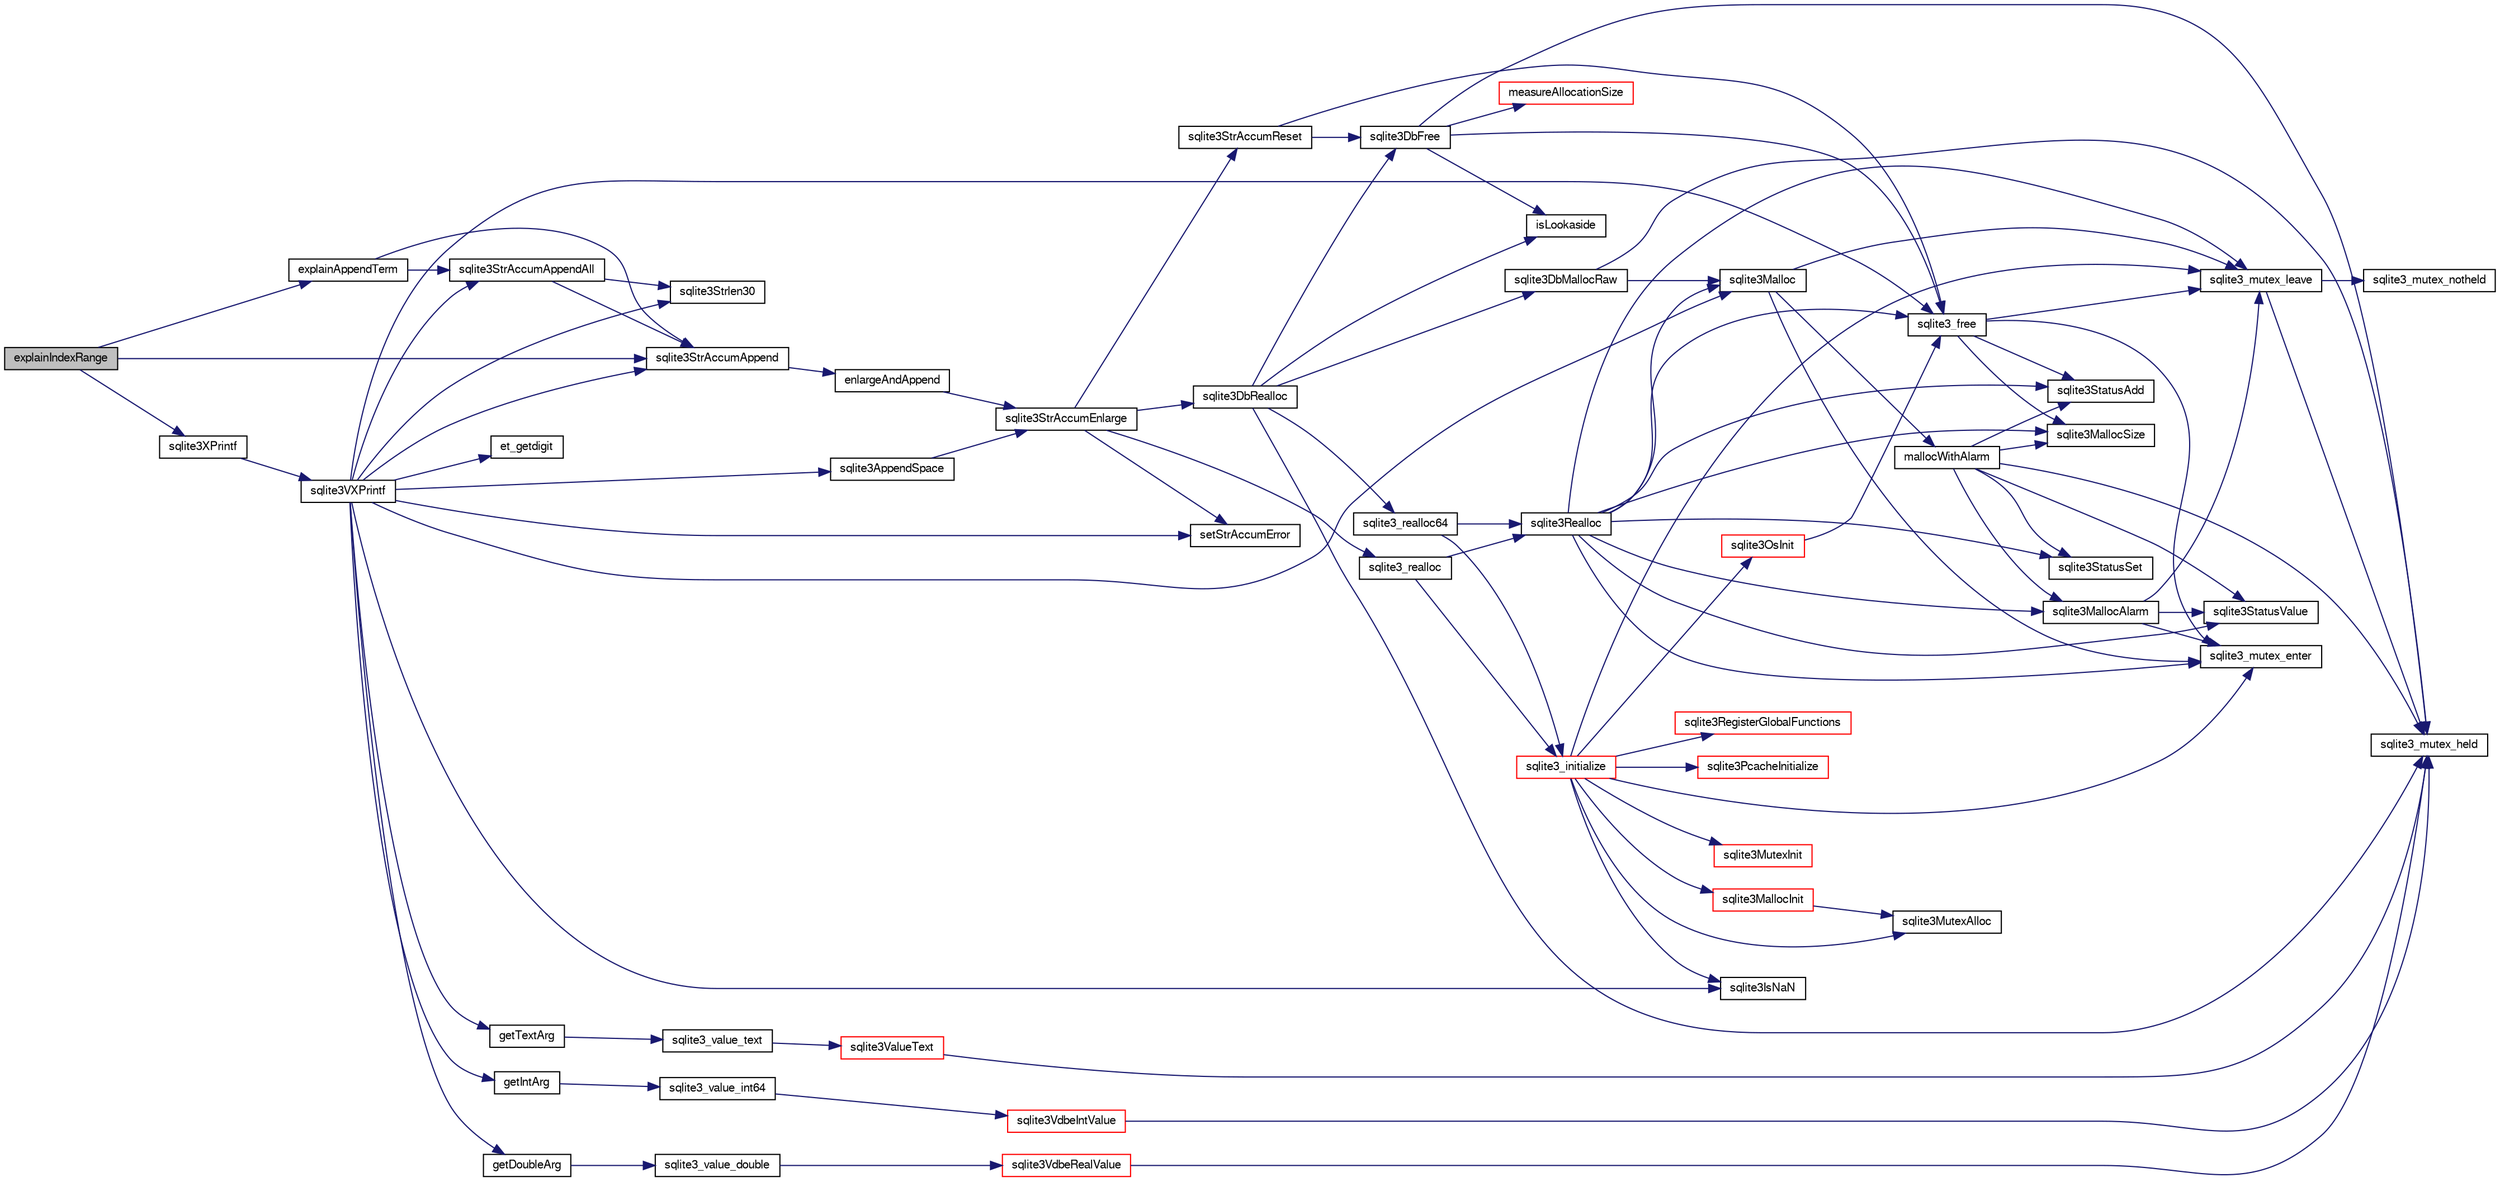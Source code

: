 digraph "explainIndexRange"
{
  edge [fontname="FreeSans",fontsize="10",labelfontname="FreeSans",labelfontsize="10"];
  node [fontname="FreeSans",fontsize="10",shape=record];
  rankdir="LR";
  Node98845 [label="explainIndexRange",height=0.2,width=0.4,color="black", fillcolor="grey75", style="filled", fontcolor="black"];
  Node98845 -> Node98846 [color="midnightblue",fontsize="10",style="solid",fontname="FreeSans"];
  Node98846 [label="sqlite3StrAccumAppend",height=0.2,width=0.4,color="black", fillcolor="white", style="filled",URL="$sqlite3_8c.html#a56664fa33def33c5a5245b623441d5e0"];
  Node98846 -> Node98847 [color="midnightblue",fontsize="10",style="solid",fontname="FreeSans"];
  Node98847 [label="enlargeAndAppend",height=0.2,width=0.4,color="black", fillcolor="white", style="filled",URL="$sqlite3_8c.html#a25b21e61dc0883d849890eaa8a18088a"];
  Node98847 -> Node98848 [color="midnightblue",fontsize="10",style="solid",fontname="FreeSans"];
  Node98848 [label="sqlite3StrAccumEnlarge",height=0.2,width=0.4,color="black", fillcolor="white", style="filled",URL="$sqlite3_8c.html#a38976500a97c69d65086eeccca82dd96"];
  Node98848 -> Node98849 [color="midnightblue",fontsize="10",style="solid",fontname="FreeSans"];
  Node98849 [label="setStrAccumError",height=0.2,width=0.4,color="black", fillcolor="white", style="filled",URL="$sqlite3_8c.html#a3dc479a1fc8ba1ab8edfe51f8a0b102c"];
  Node98848 -> Node98850 [color="midnightblue",fontsize="10",style="solid",fontname="FreeSans"];
  Node98850 [label="sqlite3StrAccumReset",height=0.2,width=0.4,color="black", fillcolor="white", style="filled",URL="$sqlite3_8c.html#ad7e70f4ec9d2fa3a63a371e2c7c555d8"];
  Node98850 -> Node98851 [color="midnightblue",fontsize="10",style="solid",fontname="FreeSans"];
  Node98851 [label="sqlite3DbFree",height=0.2,width=0.4,color="black", fillcolor="white", style="filled",URL="$sqlite3_8c.html#ac70ab821a6607b4a1b909582dc37a069"];
  Node98851 -> Node98852 [color="midnightblue",fontsize="10",style="solid",fontname="FreeSans"];
  Node98852 [label="sqlite3_mutex_held",height=0.2,width=0.4,color="black", fillcolor="white", style="filled",URL="$sqlite3_8c.html#acf77da68932b6bc163c5e68547ecc3e7"];
  Node98851 -> Node98853 [color="midnightblue",fontsize="10",style="solid",fontname="FreeSans"];
  Node98853 [label="measureAllocationSize",height=0.2,width=0.4,color="red", fillcolor="white", style="filled",URL="$sqlite3_8c.html#a45731e644a22fdb756e2b6337224217a"];
  Node98851 -> Node98856 [color="midnightblue",fontsize="10",style="solid",fontname="FreeSans"];
  Node98856 [label="isLookaside",height=0.2,width=0.4,color="black", fillcolor="white", style="filled",URL="$sqlite3_8c.html#a770fa05ff9717b75e16f4d968a77b897"];
  Node98851 -> Node98857 [color="midnightblue",fontsize="10",style="solid",fontname="FreeSans"];
  Node98857 [label="sqlite3_free",height=0.2,width=0.4,color="black", fillcolor="white", style="filled",URL="$sqlite3_8c.html#a6552349e36a8a691af5487999ab09519"];
  Node98857 -> Node98858 [color="midnightblue",fontsize="10",style="solid",fontname="FreeSans"];
  Node98858 [label="sqlite3_mutex_enter",height=0.2,width=0.4,color="black", fillcolor="white", style="filled",URL="$sqlite3_8c.html#a1c12cde690bd89f104de5cbad12a6bf5"];
  Node98857 -> Node98859 [color="midnightblue",fontsize="10",style="solid",fontname="FreeSans"];
  Node98859 [label="sqlite3StatusAdd",height=0.2,width=0.4,color="black", fillcolor="white", style="filled",URL="$sqlite3_8c.html#afa029f93586aeab4cc85360905dae9cd"];
  Node98857 -> Node98855 [color="midnightblue",fontsize="10",style="solid",fontname="FreeSans"];
  Node98855 [label="sqlite3MallocSize",height=0.2,width=0.4,color="black", fillcolor="white", style="filled",URL="$sqlite3_8c.html#acf5d2a5f35270bafb050bd2def576955"];
  Node98857 -> Node98860 [color="midnightblue",fontsize="10",style="solid",fontname="FreeSans"];
  Node98860 [label="sqlite3_mutex_leave",height=0.2,width=0.4,color="black", fillcolor="white", style="filled",URL="$sqlite3_8c.html#a5838d235601dbd3c1fa993555c6bcc93"];
  Node98860 -> Node98852 [color="midnightblue",fontsize="10",style="solid",fontname="FreeSans"];
  Node98860 -> Node98861 [color="midnightblue",fontsize="10",style="solid",fontname="FreeSans"];
  Node98861 [label="sqlite3_mutex_notheld",height=0.2,width=0.4,color="black", fillcolor="white", style="filled",URL="$sqlite3_8c.html#a83967c837c1c000d3b5adcfaa688f5dc"];
  Node98850 -> Node98857 [color="midnightblue",fontsize="10",style="solid",fontname="FreeSans"];
  Node98848 -> Node98862 [color="midnightblue",fontsize="10",style="solid",fontname="FreeSans"];
  Node98862 [label="sqlite3DbRealloc",height=0.2,width=0.4,color="black", fillcolor="white", style="filled",URL="$sqlite3_8c.html#ae028f4902a9d29bcaf310ff289ee87dc"];
  Node98862 -> Node98852 [color="midnightblue",fontsize="10",style="solid",fontname="FreeSans"];
  Node98862 -> Node98863 [color="midnightblue",fontsize="10",style="solid",fontname="FreeSans"];
  Node98863 [label="sqlite3DbMallocRaw",height=0.2,width=0.4,color="black", fillcolor="white", style="filled",URL="$sqlite3_8c.html#abbe8be0cf7175e11ddc3e2218fad924e"];
  Node98863 -> Node98852 [color="midnightblue",fontsize="10",style="solid",fontname="FreeSans"];
  Node98863 -> Node98864 [color="midnightblue",fontsize="10",style="solid",fontname="FreeSans"];
  Node98864 [label="sqlite3Malloc",height=0.2,width=0.4,color="black", fillcolor="white", style="filled",URL="$sqlite3_8c.html#a361a2eaa846b1885f123abe46f5d8b2b"];
  Node98864 -> Node98858 [color="midnightblue",fontsize="10",style="solid",fontname="FreeSans"];
  Node98864 -> Node98865 [color="midnightblue",fontsize="10",style="solid",fontname="FreeSans"];
  Node98865 [label="mallocWithAlarm",height=0.2,width=0.4,color="black", fillcolor="white", style="filled",URL="$sqlite3_8c.html#ab070d5cf8e48ec8a6a43cf025d48598b"];
  Node98865 -> Node98852 [color="midnightblue",fontsize="10",style="solid",fontname="FreeSans"];
  Node98865 -> Node98866 [color="midnightblue",fontsize="10",style="solid",fontname="FreeSans"];
  Node98866 [label="sqlite3StatusSet",height=0.2,width=0.4,color="black", fillcolor="white", style="filled",URL="$sqlite3_8c.html#afec7586c01fcb5ea17dc9d7725a589d9"];
  Node98865 -> Node98867 [color="midnightblue",fontsize="10",style="solid",fontname="FreeSans"];
  Node98867 [label="sqlite3StatusValue",height=0.2,width=0.4,color="black", fillcolor="white", style="filled",URL="$sqlite3_8c.html#a30b8ac296c6e200c1fa57708d52c6ef6"];
  Node98865 -> Node98868 [color="midnightblue",fontsize="10",style="solid",fontname="FreeSans"];
  Node98868 [label="sqlite3MallocAlarm",height=0.2,width=0.4,color="black", fillcolor="white", style="filled",URL="$sqlite3_8c.html#ada66988e8471d1198f3219c062377508"];
  Node98868 -> Node98867 [color="midnightblue",fontsize="10",style="solid",fontname="FreeSans"];
  Node98868 -> Node98860 [color="midnightblue",fontsize="10",style="solid",fontname="FreeSans"];
  Node98868 -> Node98858 [color="midnightblue",fontsize="10",style="solid",fontname="FreeSans"];
  Node98865 -> Node98855 [color="midnightblue",fontsize="10",style="solid",fontname="FreeSans"];
  Node98865 -> Node98859 [color="midnightblue",fontsize="10",style="solid",fontname="FreeSans"];
  Node98864 -> Node98860 [color="midnightblue",fontsize="10",style="solid",fontname="FreeSans"];
  Node98862 -> Node98856 [color="midnightblue",fontsize="10",style="solid",fontname="FreeSans"];
  Node98862 -> Node98851 [color="midnightblue",fontsize="10",style="solid",fontname="FreeSans"];
  Node98862 -> Node98869 [color="midnightblue",fontsize="10",style="solid",fontname="FreeSans"];
  Node98869 [label="sqlite3_realloc64",height=0.2,width=0.4,color="black", fillcolor="white", style="filled",URL="$sqlite3_8c.html#a3765a714077ee547e811034236dc9ecd"];
  Node98869 -> Node98870 [color="midnightblue",fontsize="10",style="solid",fontname="FreeSans"];
  Node98870 [label="sqlite3_initialize",height=0.2,width=0.4,color="red", fillcolor="white", style="filled",URL="$sqlite3_8c.html#ab0c0ee2d5d4cf8b28e9572296a8861df"];
  Node98870 -> Node98871 [color="midnightblue",fontsize="10",style="solid",fontname="FreeSans"];
  Node98871 [label="sqlite3MutexInit",height=0.2,width=0.4,color="red", fillcolor="white", style="filled",URL="$sqlite3_8c.html#a7906afcdd1cdb3d0007eb932398a1158"];
  Node98870 -> Node98889 [color="midnightblue",fontsize="10",style="solid",fontname="FreeSans"];
  Node98889 [label="sqlite3MutexAlloc",height=0.2,width=0.4,color="black", fillcolor="white", style="filled",URL="$sqlite3_8c.html#a0e3f432ee581f6876b590e7ad7e84e19"];
  Node98870 -> Node98858 [color="midnightblue",fontsize="10",style="solid",fontname="FreeSans"];
  Node98870 -> Node98890 [color="midnightblue",fontsize="10",style="solid",fontname="FreeSans"];
  Node98890 [label="sqlite3MallocInit",height=0.2,width=0.4,color="red", fillcolor="white", style="filled",URL="$sqlite3_8c.html#a9e06f9e7cad0d83ce80ab493c9533552"];
  Node98890 -> Node98889 [color="midnightblue",fontsize="10",style="solid",fontname="FreeSans"];
  Node98870 -> Node98860 [color="midnightblue",fontsize="10",style="solid",fontname="FreeSans"];
  Node98870 -> Node98971 [color="midnightblue",fontsize="10",style="solid",fontname="FreeSans"];
  Node98971 [label="sqlite3RegisterGlobalFunctions",height=0.2,width=0.4,color="red", fillcolor="white", style="filled",URL="$sqlite3_8c.html#a9f75bd111010f29e1b8d74344473c4ec"];
  Node98870 -> Node99121 [color="midnightblue",fontsize="10",style="solid",fontname="FreeSans"];
  Node99121 [label="sqlite3PcacheInitialize",height=0.2,width=0.4,color="red", fillcolor="white", style="filled",URL="$sqlite3_8c.html#a2902c61ddc88bea002c4d69fe4052b1f"];
  Node98870 -> Node99122 [color="midnightblue",fontsize="10",style="solid",fontname="FreeSans"];
  Node99122 [label="sqlite3OsInit",height=0.2,width=0.4,color="red", fillcolor="white", style="filled",URL="$sqlite3_8c.html#afeaa886fe1ca086a30fd278b1d069762"];
  Node99122 -> Node98857 [color="midnightblue",fontsize="10",style="solid",fontname="FreeSans"];
  Node98870 -> Node98907 [color="midnightblue",fontsize="10",style="solid",fontname="FreeSans"];
  Node98907 [label="sqlite3IsNaN",height=0.2,width=0.4,color="black", fillcolor="white", style="filled",URL="$sqlite3_8c.html#aed4d78203877c3486765ccbc7feebb50"];
  Node98869 -> Node99054 [color="midnightblue",fontsize="10",style="solid",fontname="FreeSans"];
  Node99054 [label="sqlite3Realloc",height=0.2,width=0.4,color="black", fillcolor="white", style="filled",URL="$sqlite3_8c.html#ad53aefdfc088f622e23ffe838201fe22"];
  Node99054 -> Node98864 [color="midnightblue",fontsize="10",style="solid",fontname="FreeSans"];
  Node99054 -> Node98857 [color="midnightblue",fontsize="10",style="solid",fontname="FreeSans"];
  Node99054 -> Node98855 [color="midnightblue",fontsize="10",style="solid",fontname="FreeSans"];
  Node99054 -> Node98858 [color="midnightblue",fontsize="10",style="solid",fontname="FreeSans"];
  Node99054 -> Node98866 [color="midnightblue",fontsize="10",style="solid",fontname="FreeSans"];
  Node99054 -> Node98867 [color="midnightblue",fontsize="10",style="solid",fontname="FreeSans"];
  Node99054 -> Node98868 [color="midnightblue",fontsize="10",style="solid",fontname="FreeSans"];
  Node99054 -> Node98859 [color="midnightblue",fontsize="10",style="solid",fontname="FreeSans"];
  Node99054 -> Node98860 [color="midnightblue",fontsize="10",style="solid",fontname="FreeSans"];
  Node98848 -> Node99053 [color="midnightblue",fontsize="10",style="solid",fontname="FreeSans"];
  Node99053 [label="sqlite3_realloc",height=0.2,width=0.4,color="black", fillcolor="white", style="filled",URL="$sqlite3_8c.html#a822d9e42f6ab4b2ec803f311aeb9618d"];
  Node99053 -> Node98870 [color="midnightblue",fontsize="10",style="solid",fontname="FreeSans"];
  Node99053 -> Node99054 [color="midnightblue",fontsize="10",style="solid",fontname="FreeSans"];
  Node98845 -> Node99128 [color="midnightblue",fontsize="10",style="solid",fontname="FreeSans"];
  Node99128 [label="explainAppendTerm",height=0.2,width=0.4,color="black", fillcolor="white", style="filled",URL="$sqlite3_8c.html#a5ef3d87a7da5cfa8e03ca9fdc186193a"];
  Node99128 -> Node98846 [color="midnightblue",fontsize="10",style="solid",fontname="FreeSans"];
  Node99128 -> Node98934 [color="midnightblue",fontsize="10",style="solid",fontname="FreeSans"];
  Node98934 [label="sqlite3StrAccumAppendAll",height=0.2,width=0.4,color="black", fillcolor="white", style="filled",URL="$sqlite3_8c.html#acaf8f3e4f99a3c3a4a77e9c987547289"];
  Node98934 -> Node98846 [color="midnightblue",fontsize="10",style="solid",fontname="FreeSans"];
  Node98934 -> Node98908 [color="midnightblue",fontsize="10",style="solid",fontname="FreeSans"];
  Node98908 [label="sqlite3Strlen30",height=0.2,width=0.4,color="black", fillcolor="white", style="filled",URL="$sqlite3_8c.html#a3dcd80ba41f1a308193dee74857b62a7"];
  Node98845 -> Node99013 [color="midnightblue",fontsize="10",style="solid",fontname="FreeSans"];
  Node99013 [label="sqlite3XPrintf",height=0.2,width=0.4,color="black", fillcolor="white", style="filled",URL="$sqlite3_8c.html#afa51896b0f07c74fe11c806a5df7030c"];
  Node99013 -> Node98896 [color="midnightblue",fontsize="10",style="solid",fontname="FreeSans"];
  Node98896 [label="sqlite3VXPrintf",height=0.2,width=0.4,color="black", fillcolor="white", style="filled",URL="$sqlite3_8c.html#a63c25806c9bd4a2b76f9a0eb232c6bde"];
  Node98896 -> Node98846 [color="midnightblue",fontsize="10",style="solid",fontname="FreeSans"];
  Node98896 -> Node98897 [color="midnightblue",fontsize="10",style="solid",fontname="FreeSans"];
  Node98897 [label="getIntArg",height=0.2,width=0.4,color="black", fillcolor="white", style="filled",URL="$sqlite3_8c.html#abff258963dbd9205fb299851a64c67be"];
  Node98897 -> Node98898 [color="midnightblue",fontsize="10",style="solid",fontname="FreeSans"];
  Node98898 [label="sqlite3_value_int64",height=0.2,width=0.4,color="black", fillcolor="white", style="filled",URL="$sqlite3_8c.html#ab38d8627f4750672e72712df0b709e0d"];
  Node98898 -> Node98899 [color="midnightblue",fontsize="10",style="solid",fontname="FreeSans"];
  Node98899 [label="sqlite3VdbeIntValue",height=0.2,width=0.4,color="red", fillcolor="white", style="filled",URL="$sqlite3_8c.html#a3dc28e3bfdbecf81633c3697a3aacd45"];
  Node98899 -> Node98852 [color="midnightblue",fontsize="10",style="solid",fontname="FreeSans"];
  Node98896 -> Node98864 [color="midnightblue",fontsize="10",style="solid",fontname="FreeSans"];
  Node98896 -> Node98849 [color="midnightblue",fontsize="10",style="solid",fontname="FreeSans"];
  Node98896 -> Node98903 [color="midnightblue",fontsize="10",style="solid",fontname="FreeSans"];
  Node98903 [label="getDoubleArg",height=0.2,width=0.4,color="black", fillcolor="white", style="filled",URL="$sqlite3_8c.html#a1cf25120072c85bd261983b24c12c3d9"];
  Node98903 -> Node98904 [color="midnightblue",fontsize="10",style="solid",fontname="FreeSans"];
  Node98904 [label="sqlite3_value_double",height=0.2,width=0.4,color="black", fillcolor="white", style="filled",URL="$sqlite3_8c.html#a3e50c1a2dd484a8b6911c9d163816b88"];
  Node98904 -> Node98905 [color="midnightblue",fontsize="10",style="solid",fontname="FreeSans"];
  Node98905 [label="sqlite3VdbeRealValue",height=0.2,width=0.4,color="red", fillcolor="white", style="filled",URL="$sqlite3_8c.html#a5bf943a4f9a5516911b3bc610e3d64e0"];
  Node98905 -> Node98852 [color="midnightblue",fontsize="10",style="solid",fontname="FreeSans"];
  Node98896 -> Node98907 [color="midnightblue",fontsize="10",style="solid",fontname="FreeSans"];
  Node98896 -> Node98908 [color="midnightblue",fontsize="10",style="solid",fontname="FreeSans"];
  Node98896 -> Node98909 [color="midnightblue",fontsize="10",style="solid",fontname="FreeSans"];
  Node98909 [label="et_getdigit",height=0.2,width=0.4,color="black", fillcolor="white", style="filled",URL="$sqlite3_8c.html#a40c5a308749ad07cc2397a53e081bff0"];
  Node98896 -> Node98910 [color="midnightblue",fontsize="10",style="solid",fontname="FreeSans"];
  Node98910 [label="getTextArg",height=0.2,width=0.4,color="black", fillcolor="white", style="filled",URL="$sqlite3_8c.html#afbb41850423ef20071cefaab0431e04d"];
  Node98910 -> Node98911 [color="midnightblue",fontsize="10",style="solid",fontname="FreeSans"];
  Node98911 [label="sqlite3_value_text",height=0.2,width=0.4,color="black", fillcolor="white", style="filled",URL="$sqlite3_8c.html#aef2ace3239e6dd59c74110faa70f8171"];
  Node98911 -> Node98912 [color="midnightblue",fontsize="10",style="solid",fontname="FreeSans"];
  Node98912 [label="sqlite3ValueText",height=0.2,width=0.4,color="red", fillcolor="white", style="filled",URL="$sqlite3_8c.html#ad567a94e52d1adf81f4857fdba00a59b"];
  Node98912 -> Node98852 [color="midnightblue",fontsize="10",style="solid",fontname="FreeSans"];
  Node98896 -> Node98934 [color="midnightblue",fontsize="10",style="solid",fontname="FreeSans"];
  Node98896 -> Node98935 [color="midnightblue",fontsize="10",style="solid",fontname="FreeSans"];
  Node98935 [label="sqlite3AppendSpace",height=0.2,width=0.4,color="black", fillcolor="white", style="filled",URL="$sqlite3_8c.html#aefd38a5afc0020d4a93855c3ee7c63a8"];
  Node98935 -> Node98848 [color="midnightblue",fontsize="10",style="solid",fontname="FreeSans"];
  Node98896 -> Node98857 [color="midnightblue",fontsize="10",style="solid",fontname="FreeSans"];
}

